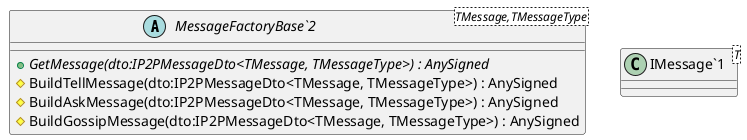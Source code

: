 @startuml
abstract class "MessageFactoryBase`2"<TMessage,TMessageType> {
    + {abstract} GetMessage(dto:IP2PMessageDto<TMessage, TMessageType>) : AnySigned
    # BuildTellMessage(dto:IP2PMessageDto<TMessage, TMessageType>) : AnySigned
    # BuildAskMessage(dto:IP2PMessageDto<TMessage, TMessageType>) : AnySigned
    # BuildGossipMessage(dto:IP2PMessageDto<TMessage, TMessageType>) : AnySigned
}
class "IMessage`1"<T> {
}
@enduml
